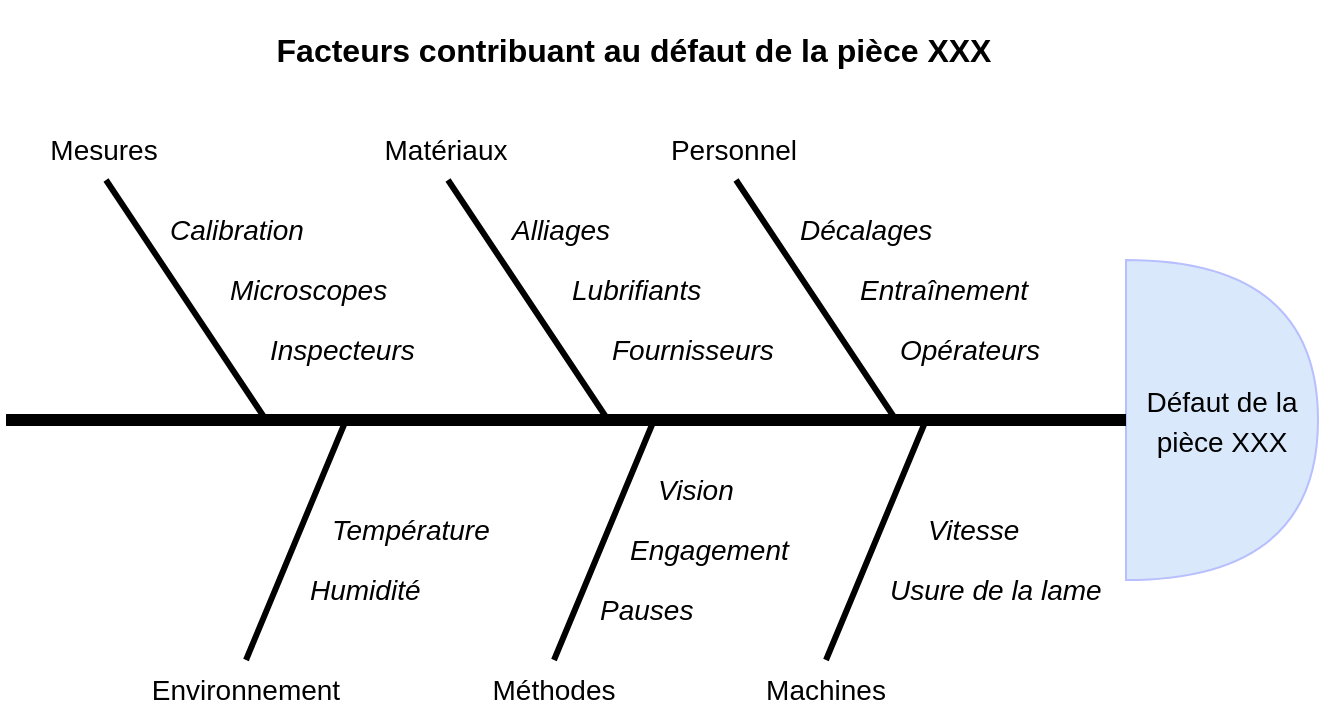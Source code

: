 <mxfile version="20.8.10" type="device"><diagram name="Page-1" id="hRBTQspw6lOl67CieMFg"><mxGraphModel dx="1034" dy="652" grid="1" gridSize="10" guides="1" tooltips="1" connect="1" arrows="1" fold="1" page="1" pageScale="1" pageWidth="827" pageHeight="1169" math="0" shadow="0"><root><mxCell id="0"/><mxCell id="1" parent="0"/><mxCell id="MAe8ilJrqRwUE_pDAzkv-2" value="&lt;b&gt;Facteurs contribuant au défaut de la pièce XXX&lt;/b&gt;" style="text;html=1;strokeColor=none;fillColor=none;align=center;verticalAlign=middle;whiteSpace=wrap;rounded=0;fontSize=16;" vertex="1" parent="1"><mxGeometry x="199" y="90" width="430" height="50" as="geometry"/></mxCell><mxCell id="MAe8ilJrqRwUE_pDAzkv-3" value="&lt;font style=&quot;font-size: 14px;&quot;&gt;Défaut de la pièce XXX&lt;/font&gt;" style="shape=or;whiteSpace=wrap;html=1;fontSize=16;fillColor=#dae8fc;strokeColor=#B8BFFF;gradientColor=none;" vertex="1" parent="1"><mxGeometry x="660" y="220" width="96" height="160" as="geometry"/></mxCell><mxCell id="MAe8ilJrqRwUE_pDAzkv-4" value="" style="endArrow=none;html=1;rounded=0;fontSize=14;entryX=0;entryY=0.5;entryDx=0;entryDy=0;entryPerimeter=0;strokeWidth=6;" edge="1" parent="1" target="MAe8ilJrqRwUE_pDAzkv-3"><mxGeometry width="50" height="50" relative="1" as="geometry"><mxPoint x="100" y="300" as="sourcePoint"/><mxPoint x="340" y="250" as="targetPoint"/></mxGeometry></mxCell><mxCell id="MAe8ilJrqRwUE_pDAzkv-5" value="" style="endArrow=none;html=1;rounded=0;strokeWidth=3;fontSize=14;" edge="1" parent="1"><mxGeometry width="50" height="50" relative="1" as="geometry"><mxPoint x="230" y="300" as="sourcePoint"/><mxPoint x="150" y="180" as="targetPoint"/></mxGeometry></mxCell><mxCell id="MAe8ilJrqRwUE_pDAzkv-6" value="&lt;font style=&quot;font-size: 14px;&quot;&gt;Mesures&lt;/font&gt;" style="text;html=1;strokeColor=none;fillColor=none;align=center;verticalAlign=middle;whiteSpace=wrap;rounded=0;fontSize=12;" vertex="1" parent="1"><mxGeometry x="99" y="150" width="100" height="30" as="geometry"/></mxCell><mxCell id="MAe8ilJrqRwUE_pDAzkv-7" value="&lt;font style=&quot;font-size: 14px;&quot;&gt;&lt;i&gt;Calibration&lt;/i&gt;&lt;/font&gt;" style="text;html=1;strokeColor=none;fillColor=none;align=left;verticalAlign=middle;whiteSpace=wrap;rounded=0;fontSize=12;" vertex="1" parent="1"><mxGeometry x="180" y="190" width="90" height="30" as="geometry"/></mxCell><mxCell id="MAe8ilJrqRwUE_pDAzkv-8" value="&lt;font style=&quot;font-size: 14px;&quot;&gt;&lt;i&gt;Microscopes&lt;/i&gt;&lt;/font&gt;" style="text;html=1;strokeColor=none;fillColor=none;align=left;verticalAlign=middle;whiteSpace=wrap;rounded=0;fontSize=12;" vertex="1" parent="1"><mxGeometry x="210" y="220" width="90" height="30" as="geometry"/></mxCell><mxCell id="MAe8ilJrqRwUE_pDAzkv-9" value="&lt;font style=&quot;font-size: 14px;&quot;&gt;&lt;i&gt;Inspecteurs&lt;/i&gt;&lt;/font&gt;" style="text;html=1;strokeColor=none;fillColor=none;align=left;verticalAlign=middle;whiteSpace=wrap;rounded=0;fontSize=12;" vertex="1" parent="1"><mxGeometry x="230" y="250" width="90" height="30" as="geometry"/></mxCell><mxCell id="MAe8ilJrqRwUE_pDAzkv-10" value="" style="endArrow=none;html=1;rounded=0;strokeWidth=3;fontSize=14;" edge="1" parent="1"><mxGeometry width="50" height="50" relative="1" as="geometry"><mxPoint x="401" y="300" as="sourcePoint"/><mxPoint x="321" y="180" as="targetPoint"/></mxGeometry></mxCell><mxCell id="MAe8ilJrqRwUE_pDAzkv-11" value="&lt;font style=&quot;font-size: 14px;&quot;&gt;Matériaux&lt;/font&gt;" style="text;html=1;strokeColor=none;fillColor=none;align=center;verticalAlign=middle;whiteSpace=wrap;rounded=0;fontSize=12;" vertex="1" parent="1"><mxGeometry x="270" y="150" width="100" height="30" as="geometry"/></mxCell><mxCell id="MAe8ilJrqRwUE_pDAzkv-12" value="&lt;font style=&quot;font-size: 14px;&quot;&gt;&lt;i&gt;Alliages&lt;/i&gt;&lt;/font&gt;" style="text;html=1;strokeColor=none;fillColor=none;align=left;verticalAlign=middle;whiteSpace=wrap;rounded=0;fontSize=12;" vertex="1" parent="1"><mxGeometry x="351" y="190" width="90" height="30" as="geometry"/></mxCell><mxCell id="MAe8ilJrqRwUE_pDAzkv-13" value="&lt;font style=&quot;font-size: 14px;&quot;&gt;&lt;i&gt;Lubrifiants&lt;/i&gt;&lt;/font&gt;" style="text;html=1;strokeColor=none;fillColor=none;align=left;verticalAlign=middle;whiteSpace=wrap;rounded=0;fontSize=12;" vertex="1" parent="1"><mxGeometry x="381" y="220" width="90" height="30" as="geometry"/></mxCell><mxCell id="MAe8ilJrqRwUE_pDAzkv-14" value="&lt;font style=&quot;font-size: 14px;&quot;&gt;&lt;i&gt;Fournisseurs&lt;/i&gt;&lt;/font&gt;" style="text;html=1;strokeColor=none;fillColor=none;align=left;verticalAlign=middle;whiteSpace=wrap;rounded=0;fontSize=12;" vertex="1" parent="1"><mxGeometry x="401" y="250" width="90" height="30" as="geometry"/></mxCell><mxCell id="MAe8ilJrqRwUE_pDAzkv-15" value="" style="endArrow=none;html=1;rounded=0;strokeWidth=3;fontSize=14;" edge="1" parent="1"><mxGeometry width="50" height="50" relative="1" as="geometry"><mxPoint x="545" y="300" as="sourcePoint"/><mxPoint x="465" y="180" as="targetPoint"/></mxGeometry></mxCell><mxCell id="MAe8ilJrqRwUE_pDAzkv-16" value="&lt;font style=&quot;font-size: 14px;&quot;&gt;Personnel&lt;/font&gt;" style="text;html=1;strokeColor=none;fillColor=none;align=center;verticalAlign=middle;whiteSpace=wrap;rounded=0;fontSize=12;" vertex="1" parent="1"><mxGeometry x="414" y="150" width="100" height="30" as="geometry"/></mxCell><mxCell id="MAe8ilJrqRwUE_pDAzkv-17" value="&lt;font style=&quot;font-size: 14px;&quot;&gt;&lt;i&gt;Décalages&lt;/i&gt;&lt;/font&gt;" style="text;html=1;strokeColor=none;fillColor=none;align=left;verticalAlign=middle;whiteSpace=wrap;rounded=0;fontSize=12;" vertex="1" parent="1"><mxGeometry x="495" y="190" width="90" height="30" as="geometry"/></mxCell><mxCell id="MAe8ilJrqRwUE_pDAzkv-18" value="&lt;font style=&quot;font-size: 14px;&quot;&gt;&lt;i&gt;Entraînement&lt;/i&gt;&lt;/font&gt;" style="text;html=1;strokeColor=none;fillColor=none;align=left;verticalAlign=middle;whiteSpace=wrap;rounded=0;fontSize=12;" vertex="1" parent="1"><mxGeometry x="525" y="220" width="90" height="30" as="geometry"/></mxCell><mxCell id="MAe8ilJrqRwUE_pDAzkv-19" value="&lt;font style=&quot;font-size: 14px;&quot;&gt;&lt;i&gt;Opérateurs&lt;/i&gt;&lt;/font&gt;" style="text;html=1;strokeColor=none;fillColor=none;align=left;verticalAlign=middle;whiteSpace=wrap;rounded=0;fontSize=12;" vertex="1" parent="1"><mxGeometry x="545" y="250" width="90" height="30" as="geometry"/></mxCell><mxCell id="MAe8ilJrqRwUE_pDAzkv-20" value="" style="endArrow=none;html=1;rounded=0;strokeWidth=3;fontSize=14;" edge="1" parent="1"><mxGeometry width="50" height="50" relative="1" as="geometry"><mxPoint x="270" y="300" as="sourcePoint"/><mxPoint x="220" y="420" as="targetPoint"/></mxGeometry></mxCell><mxCell id="MAe8ilJrqRwUE_pDAzkv-21" value="&lt;font style=&quot;font-size: 14px;&quot;&gt;Environnement&lt;/font&gt;" style="text;html=1;strokeColor=none;fillColor=none;align=center;verticalAlign=middle;whiteSpace=wrap;rounded=0;fontSize=12;" vertex="1" parent="1"><mxGeometry x="170" y="420" width="100" height="30" as="geometry"/></mxCell><mxCell id="MAe8ilJrqRwUE_pDAzkv-22" value="&lt;font style=&quot;font-size: 14px;&quot;&gt;&lt;i&gt;Humidité&lt;/i&gt;&lt;/font&gt;" style="text;html=1;strokeColor=none;fillColor=none;align=left;verticalAlign=middle;whiteSpace=wrap;rounded=0;fontSize=12;" vertex="1" parent="1"><mxGeometry x="250" y="370" width="90" height="30" as="geometry"/></mxCell><mxCell id="MAe8ilJrqRwUE_pDAzkv-23" value="&lt;font style=&quot;font-size: 14px;&quot;&gt;&lt;i&gt;Température&lt;/i&gt;&lt;/font&gt;" style="text;html=1;strokeColor=none;fillColor=none;align=left;verticalAlign=middle;whiteSpace=wrap;rounded=0;fontSize=12;" vertex="1" parent="1"><mxGeometry x="261" y="340" width="90" height="30" as="geometry"/></mxCell><mxCell id="MAe8ilJrqRwUE_pDAzkv-24" value="" style="endArrow=none;html=1;rounded=0;strokeWidth=3;fontSize=14;" edge="1" parent="1"><mxGeometry width="50" height="50" relative="1" as="geometry"><mxPoint x="424" y="300" as="sourcePoint"/><mxPoint x="374" y="420" as="targetPoint"/></mxGeometry></mxCell><mxCell id="MAe8ilJrqRwUE_pDAzkv-25" value="&lt;font style=&quot;font-size: 14px;&quot;&gt;Méthodes&lt;/font&gt;" style="text;html=1;strokeColor=none;fillColor=none;align=center;verticalAlign=middle;whiteSpace=wrap;rounded=0;fontSize=12;" vertex="1" parent="1"><mxGeometry x="324" y="420" width="100" height="30" as="geometry"/></mxCell><mxCell id="MAe8ilJrqRwUE_pDAzkv-26" value="&lt;font style=&quot;font-size: 14px;&quot;&gt;&lt;i&gt;Pauses&lt;/i&gt;&lt;/font&gt;" style="text;html=1;strokeColor=none;fillColor=none;align=left;verticalAlign=middle;whiteSpace=wrap;rounded=0;fontSize=12;" vertex="1" parent="1"><mxGeometry x="395" y="380" width="120" height="30" as="geometry"/></mxCell><mxCell id="MAe8ilJrqRwUE_pDAzkv-27" value="&lt;span style=&quot;font-size: 14px;&quot;&gt;&lt;i&gt;Engagement&lt;/i&gt;&lt;/span&gt;" style="text;html=1;strokeColor=none;fillColor=none;align=left;verticalAlign=middle;whiteSpace=wrap;rounded=0;fontSize=12;" vertex="1" parent="1"><mxGeometry x="410" y="350" width="120" height="30" as="geometry"/></mxCell><mxCell id="MAe8ilJrqRwUE_pDAzkv-28" value="" style="endArrow=none;html=1;rounded=0;strokeWidth=3;fontSize=14;" edge="1" parent="1"><mxGeometry width="50" height="50" relative="1" as="geometry"><mxPoint x="560" y="300" as="sourcePoint"/><mxPoint x="510" y="420" as="targetPoint"/></mxGeometry></mxCell><mxCell id="MAe8ilJrqRwUE_pDAzkv-29" value="&lt;font style=&quot;font-size: 14px;&quot;&gt;Machines&lt;/font&gt;" style="text;html=1;strokeColor=none;fillColor=none;align=center;verticalAlign=middle;whiteSpace=wrap;rounded=0;fontSize=12;" vertex="1" parent="1"><mxGeometry x="460" y="420" width="100" height="30" as="geometry"/></mxCell><mxCell id="MAe8ilJrqRwUE_pDAzkv-32" value="&lt;font style=&quot;font-size: 14px;&quot;&gt;&lt;i&gt;Vision&lt;/i&gt;&lt;/font&gt;" style="text;html=1;strokeColor=none;fillColor=none;align=left;verticalAlign=middle;whiteSpace=wrap;rounded=0;fontSize=12;" vertex="1" parent="1"><mxGeometry x="424" y="320" width="116" height="30" as="geometry"/></mxCell><mxCell id="MAe8ilJrqRwUE_pDAzkv-33" value="&lt;span style=&quot;font-size: 14px;&quot;&gt;&lt;i&gt;Usure de la lame&lt;/i&gt;&lt;/span&gt;" style="text;html=1;strokeColor=none;fillColor=none;align=left;verticalAlign=middle;whiteSpace=wrap;rounded=0;fontSize=12;" vertex="1" parent="1"><mxGeometry x="540" y="370" width="120" height="30" as="geometry"/></mxCell><mxCell id="MAe8ilJrqRwUE_pDAzkv-34" value="&lt;font style=&quot;font-size: 14px;&quot;&gt;&lt;i&gt;Vitesse&lt;/i&gt;&lt;/font&gt;" style="text;html=1;strokeColor=none;fillColor=none;align=left;verticalAlign=middle;whiteSpace=wrap;rounded=0;fontSize=12;" vertex="1" parent="1"><mxGeometry x="559" y="340" width="116" height="30" as="geometry"/></mxCell></root></mxGraphModel></diagram></mxfile>
